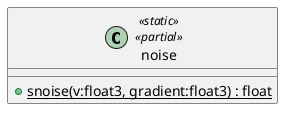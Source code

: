 @startuml
class noise <<static>> <<partial>> {
    + {static} snoise(v:float3, gradient:float3) : float
}
@enduml
